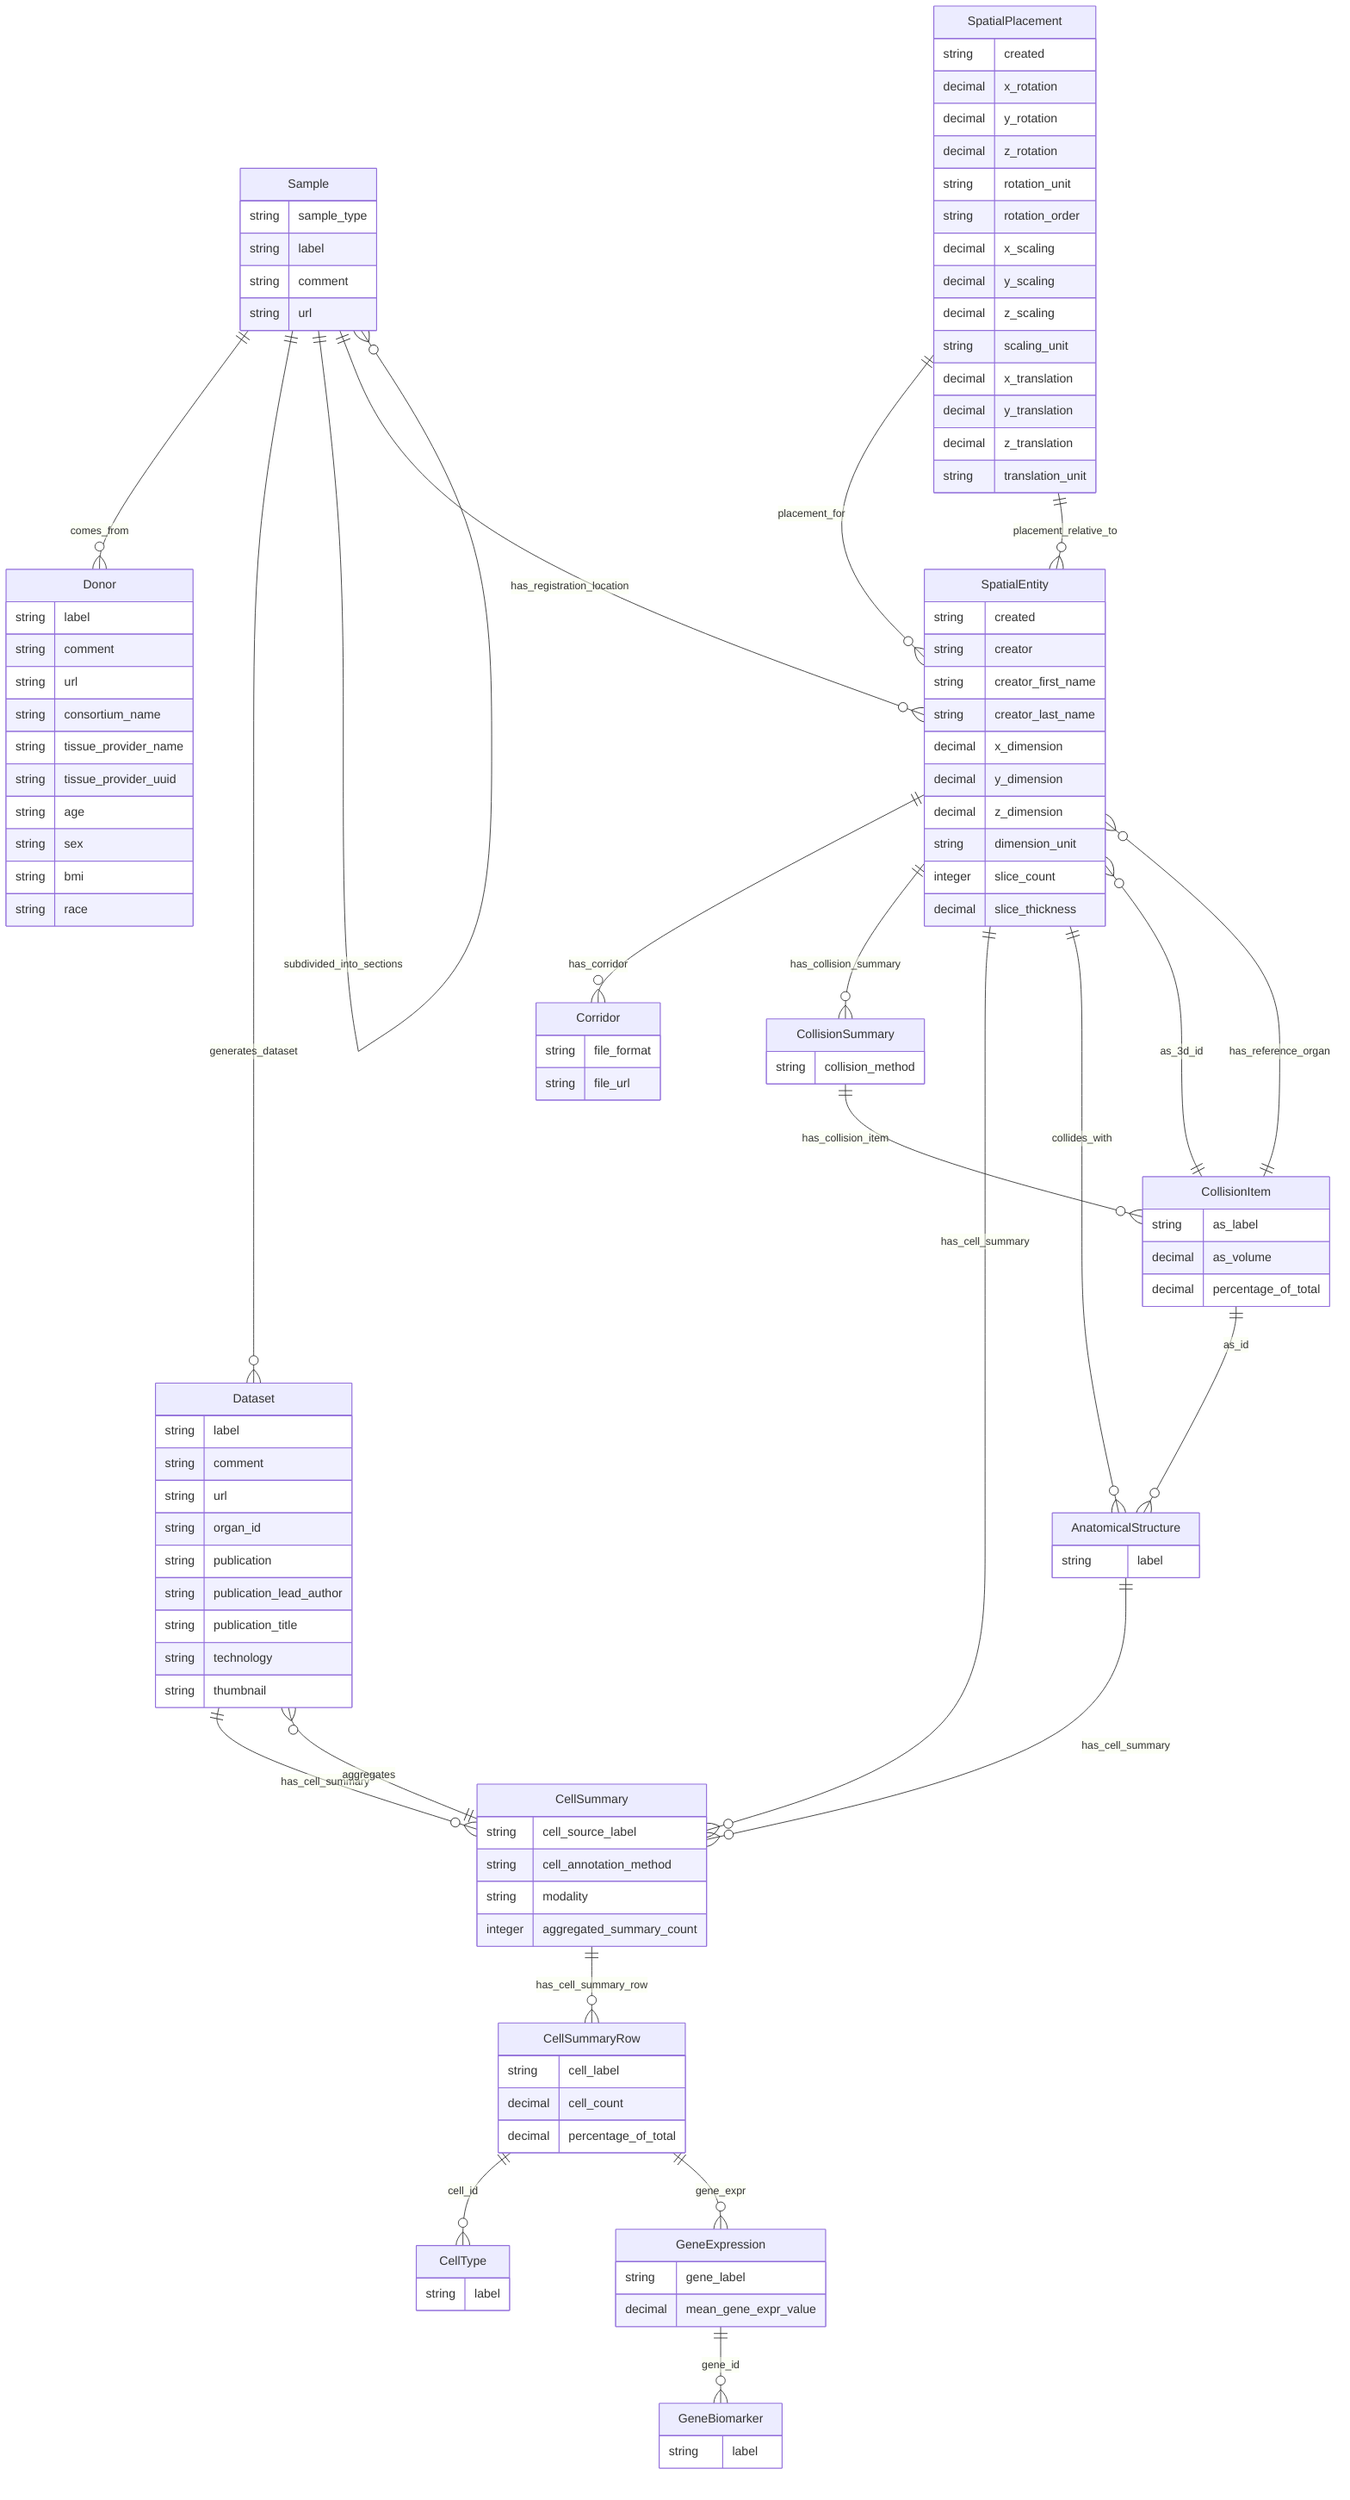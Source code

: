 erDiagram


Donor {
  string label
  string comment
  string url

  string consortium_name
  string tissue_provider_name
  string tissue_provider_uuid 

  string age
  string sex
  string bmi
  string race
}


Sample {
  string sample_type
  string label
  string comment
  string url
}
Sample ||--o{ Donor : comes_from
Sample ||--o{ Dataset : generates_dataset
Sample ||--o{ Sample : subdivided_into_sections
Sample ||--o{ SpatialEntity : has_registration_location


Dataset {
  string label
  string comment
  string url
  string organ_id
  string publication
  string publication_lead_author
  string publication_title
  string technology
  string thumbnail
}
Dataset ||--o{ CellSummary : has_cell_summary


CellSummary {
  string cell_source_label
  string cell_annotation_method
  string modality
  integer aggregated_summary_count
}
CellSummary ||--o{ CellSummaryRow : has_cell_summary_row
CellSummary ||--o{ Dataset : aggregates


CellSummaryRow {
  string cell_label
  decimal cell_count
  decimal percentage_of_total
}
CellSummaryRow ||--o{ CellType : cell_id
CellSummaryRow ||--o{ GeneExpression : gene_expr


GeneExpression {
  string gene_label
  decimal mean_gene_expr_value
}
GeneExpression ||--o{ GeneBiomarker : gene_id


SpatialEntity {
  string created
  string creator
  string creator_first_name
  string creator_last_name

  decimal x_dimension
  decimal y_dimension
  decimal z_dimension
  string dimension_unit
  
  integer slice_count
  decimal slice_thickness
}
SpatialEntity ||--o{ Corridor : has_corridor
SpatialEntity ||--o{ CollisionSummary : has_collision_summary
SpatialEntity ||--o{ CellSummary : has_cell_summary
SpatialEntity ||--o{ AnatomicalStructure : collides_with


SpatialPlacement {
  string created
  decimal x_rotation
  decimal y_rotation
  decimal z_rotation
  string rotation_unit
  string rotation_order

  decimal x_scaling
  decimal y_scaling
  decimal z_scaling
  string scaling_unit

  decimal x_translation
  decimal y_translation
  decimal z_translation
  string translation_unit
}
SpatialPlacement ||--o{ SpatialEntity : placement_for
SpatialPlacement ||--o{ SpatialEntity : placement_relative_to


Corridor {
  string file_format
  string file_url
}


CollisionSummary {
  string collision_method
}
CollisionSummary ||--o{ CollisionItem : has_collision_item

CollisionItem {
  string as_label
  decimal as_volume
  decimal percentage_of_total
}
CollisionItem ||--o{ AnatomicalStructure : as_id
CollisionItem ||--o{ SpatialEntity : as_3d_id
CollisionItem ||--o{ SpatialEntity : has_reference_organ

AnatomicalStructure {
  string label
}
AnatomicalStructure ||--o{ CellSummary : has_cell_summary


CellType {
  string label
}


GeneBiomarker {
  string label
}